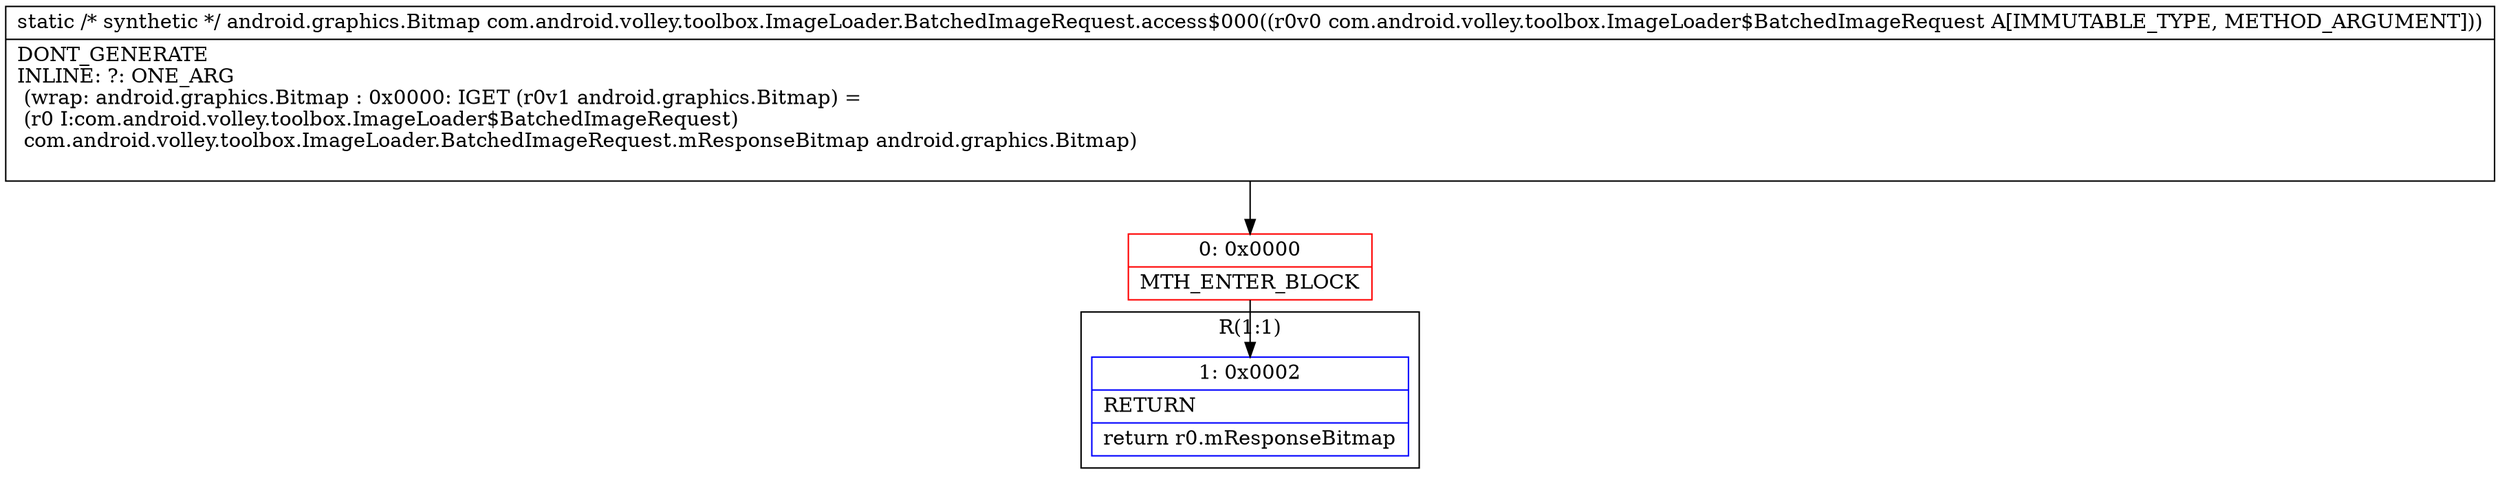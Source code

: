 digraph "CFG forcom.android.volley.toolbox.ImageLoader.BatchedImageRequest.access$000(Lcom\/android\/volley\/toolbox\/ImageLoader$BatchedImageRequest;)Landroid\/graphics\/Bitmap;" {
subgraph cluster_Region_1842390750 {
label = "R(1:1)";
node [shape=record,color=blue];
Node_1 [shape=record,label="{1\:\ 0x0002|RETURN\l|return r0.mResponseBitmap\l}"];
}
Node_0 [shape=record,color=red,label="{0\:\ 0x0000|MTH_ENTER_BLOCK\l}"];
MethodNode[shape=record,label="{static \/* synthetic *\/ android.graphics.Bitmap com.android.volley.toolbox.ImageLoader.BatchedImageRequest.access$000((r0v0 com.android.volley.toolbox.ImageLoader$BatchedImageRequest A[IMMUTABLE_TYPE, METHOD_ARGUMENT]))  | DONT_GENERATE\lINLINE: ?: ONE_ARG  \l  (wrap: android.graphics.Bitmap : 0x0000: IGET  (r0v1 android.graphics.Bitmap) = \l  (r0 I:com.android.volley.toolbox.ImageLoader$BatchedImageRequest)\l com.android.volley.toolbox.ImageLoader.BatchedImageRequest.mResponseBitmap android.graphics.Bitmap)\l\l}"];
MethodNode -> Node_0;
Node_0 -> Node_1;
}

